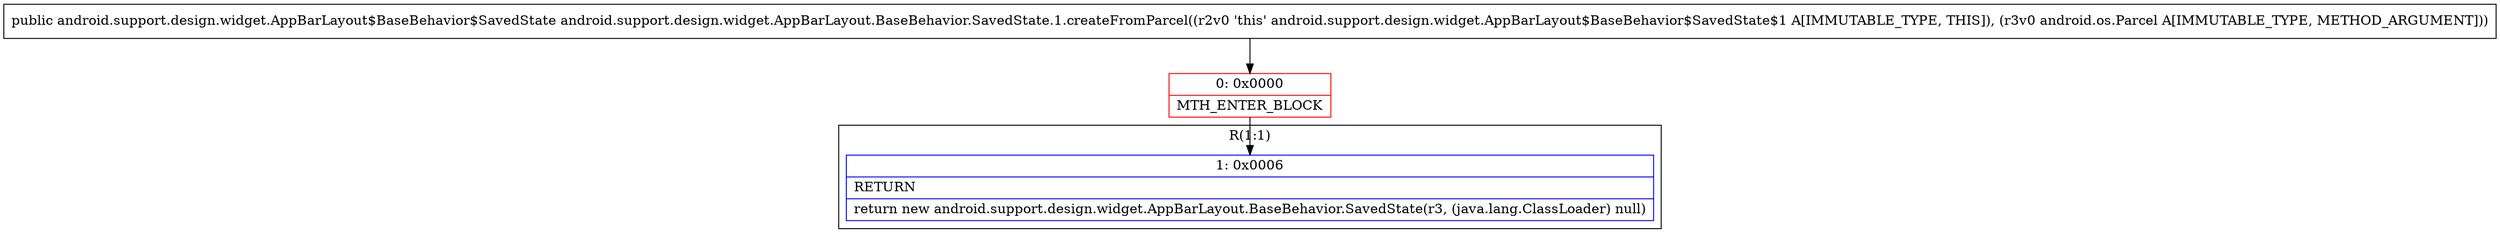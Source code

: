 digraph "CFG forandroid.support.design.widget.AppBarLayout.BaseBehavior.SavedState.1.createFromParcel(Landroid\/os\/Parcel;)Landroid\/support\/design\/widget\/AppBarLayout$BaseBehavior$SavedState;" {
subgraph cluster_Region_1182627384 {
label = "R(1:1)";
node [shape=record,color=blue];
Node_1 [shape=record,label="{1\:\ 0x0006|RETURN\l|return new android.support.design.widget.AppBarLayout.BaseBehavior.SavedState(r3, (java.lang.ClassLoader) null)\l}"];
}
Node_0 [shape=record,color=red,label="{0\:\ 0x0000|MTH_ENTER_BLOCK\l}"];
MethodNode[shape=record,label="{public android.support.design.widget.AppBarLayout$BaseBehavior$SavedState android.support.design.widget.AppBarLayout.BaseBehavior.SavedState.1.createFromParcel((r2v0 'this' android.support.design.widget.AppBarLayout$BaseBehavior$SavedState$1 A[IMMUTABLE_TYPE, THIS]), (r3v0 android.os.Parcel A[IMMUTABLE_TYPE, METHOD_ARGUMENT])) }"];
MethodNode -> Node_0;
Node_0 -> Node_1;
}

